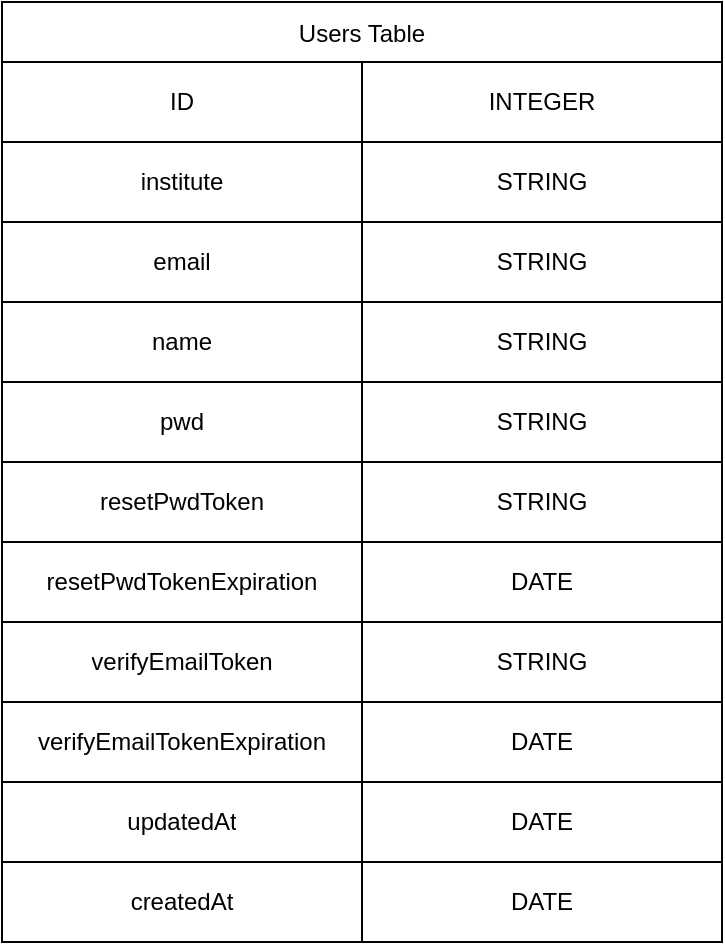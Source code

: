 <mxfile version="16.4.11" type="device"><diagram id="i1ZH4dhzYFLidMa1Wh-F" name="Página-1"><mxGraphModel dx="1007" dy="503" grid="1" gridSize="10" guides="1" tooltips="1" connect="1" arrows="1" fold="1" page="1" pageScale="1" pageWidth="827" pageHeight="1169" math="0" shadow="0"><root><mxCell id="0"/><mxCell id="1" parent="0"/><mxCell id="G7_DoSDwZmKCeKEs8nGn-178" value="Users Table" style="shape=table;startSize=30;container=1;collapsible=0;childLayout=tableLayout;fontFamily=Helvetica;fontSize=12;fontColor=default;strokeColor=default;fillColor=none;" vertex="1" parent="1"><mxGeometry x="100" y="65" width="360" height="470" as="geometry"/></mxCell><mxCell id="G7_DoSDwZmKCeKEs8nGn-179" value="" style="shape=tableRow;horizontal=0;startSize=0;swimlaneHead=0;swimlaneBody=0;top=0;left=0;bottom=0;right=0;collapsible=0;dropTarget=0;fillColor=none;points=[[0,0.5],[1,0.5]];portConstraint=eastwest;fontFamily=Helvetica;fontSize=12;fontColor=default;strokeColor=default;" vertex="1" parent="G7_DoSDwZmKCeKEs8nGn-178"><mxGeometry y="30" width="360" height="40" as="geometry"/></mxCell><mxCell id="G7_DoSDwZmKCeKEs8nGn-180" value="ID" style="shape=partialRectangle;html=1;whiteSpace=wrap;connectable=0;overflow=hidden;fillColor=none;top=0;left=0;bottom=0;right=0;pointerEvents=1;fontFamily=Helvetica;fontSize=12;fontColor=default;startSize=0;strokeColor=default;" vertex="1" parent="G7_DoSDwZmKCeKEs8nGn-179"><mxGeometry width="180" height="40" as="geometry"><mxRectangle width="180" height="40" as="alternateBounds"/></mxGeometry></mxCell><mxCell id="G7_DoSDwZmKCeKEs8nGn-181" value="INTEGER" style="shape=partialRectangle;html=1;whiteSpace=wrap;connectable=0;overflow=hidden;fillColor=none;top=0;left=0;bottom=0;right=0;pointerEvents=1;fontFamily=Helvetica;fontSize=12;fontColor=default;startSize=0;strokeColor=default;" vertex="1" parent="G7_DoSDwZmKCeKEs8nGn-179"><mxGeometry x="180" width="180" height="40" as="geometry"><mxRectangle width="180" height="40" as="alternateBounds"/></mxGeometry></mxCell><mxCell id="G7_DoSDwZmKCeKEs8nGn-182" value="" style="shape=tableRow;horizontal=0;startSize=0;swimlaneHead=0;swimlaneBody=0;top=0;left=0;bottom=0;right=0;collapsible=0;dropTarget=0;fillColor=none;points=[[0,0.5],[1,0.5]];portConstraint=eastwest;fontFamily=Helvetica;fontSize=12;fontColor=default;strokeColor=default;" vertex="1" parent="G7_DoSDwZmKCeKEs8nGn-178"><mxGeometry y="70" width="360" height="40" as="geometry"/></mxCell><mxCell id="G7_DoSDwZmKCeKEs8nGn-183" value="institute" style="shape=partialRectangle;html=1;whiteSpace=wrap;connectable=0;overflow=hidden;fillColor=none;top=0;left=0;bottom=0;right=0;pointerEvents=1;fontFamily=Helvetica;fontSize=12;fontColor=default;startSize=0;strokeColor=default;" vertex="1" parent="G7_DoSDwZmKCeKEs8nGn-182"><mxGeometry width="180" height="40" as="geometry"><mxRectangle width="180" height="40" as="alternateBounds"/></mxGeometry></mxCell><mxCell id="G7_DoSDwZmKCeKEs8nGn-184" value="STRING" style="shape=partialRectangle;html=1;whiteSpace=wrap;connectable=0;overflow=hidden;fillColor=none;top=0;left=0;bottom=0;right=0;pointerEvents=1;fontFamily=Helvetica;fontSize=12;fontColor=default;startSize=0;strokeColor=default;" vertex="1" parent="G7_DoSDwZmKCeKEs8nGn-182"><mxGeometry x="180" width="180" height="40" as="geometry"><mxRectangle width="180" height="40" as="alternateBounds"/></mxGeometry></mxCell><mxCell id="G7_DoSDwZmKCeKEs8nGn-185" value="" style="shape=tableRow;horizontal=0;startSize=0;swimlaneHead=0;swimlaneBody=0;top=0;left=0;bottom=0;right=0;collapsible=0;dropTarget=0;fillColor=none;points=[[0,0.5],[1,0.5]];portConstraint=eastwest;fontFamily=Helvetica;fontSize=12;fontColor=default;strokeColor=default;" vertex="1" parent="G7_DoSDwZmKCeKEs8nGn-178"><mxGeometry y="110" width="360" height="40" as="geometry"/></mxCell><mxCell id="G7_DoSDwZmKCeKEs8nGn-186" value="email" style="shape=partialRectangle;html=1;whiteSpace=wrap;connectable=0;overflow=hidden;fillColor=none;top=0;left=0;bottom=0;right=0;pointerEvents=1;fontFamily=Helvetica;fontSize=12;fontColor=default;startSize=0;strokeColor=default;" vertex="1" parent="G7_DoSDwZmKCeKEs8nGn-185"><mxGeometry width="180" height="40" as="geometry"><mxRectangle width="180" height="40" as="alternateBounds"/></mxGeometry></mxCell><mxCell id="G7_DoSDwZmKCeKEs8nGn-187" value="STRING" style="shape=partialRectangle;html=1;whiteSpace=wrap;connectable=0;overflow=hidden;fillColor=none;top=0;left=0;bottom=0;right=0;pointerEvents=1;fontFamily=Helvetica;fontSize=12;fontColor=default;startSize=0;strokeColor=default;" vertex="1" parent="G7_DoSDwZmKCeKEs8nGn-185"><mxGeometry x="180" width="180" height="40" as="geometry"><mxRectangle width="180" height="40" as="alternateBounds"/></mxGeometry></mxCell><mxCell id="G7_DoSDwZmKCeKEs8nGn-188" value="" style="shape=tableRow;horizontal=0;startSize=0;swimlaneHead=0;swimlaneBody=0;top=0;left=0;bottom=0;right=0;collapsible=0;dropTarget=0;fillColor=none;points=[[0,0.5],[1,0.5]];portConstraint=eastwest;fontFamily=Helvetica;fontSize=12;fontColor=default;strokeColor=default;" vertex="1" parent="G7_DoSDwZmKCeKEs8nGn-178"><mxGeometry y="150" width="360" height="40" as="geometry"/></mxCell><mxCell id="G7_DoSDwZmKCeKEs8nGn-189" value="name" style="shape=partialRectangle;html=1;whiteSpace=wrap;connectable=0;overflow=hidden;fillColor=none;top=0;left=0;bottom=0;right=0;pointerEvents=1;fontFamily=Helvetica;fontSize=12;fontColor=default;startSize=0;strokeColor=default;" vertex="1" parent="G7_DoSDwZmKCeKEs8nGn-188"><mxGeometry width="180" height="40" as="geometry"><mxRectangle width="180" height="40" as="alternateBounds"/></mxGeometry></mxCell><mxCell id="G7_DoSDwZmKCeKEs8nGn-190" value="STRING" style="shape=partialRectangle;html=1;whiteSpace=wrap;connectable=0;overflow=hidden;fillColor=none;top=0;left=0;bottom=0;right=0;pointerEvents=1;fontFamily=Helvetica;fontSize=12;fontColor=default;startSize=0;strokeColor=default;" vertex="1" parent="G7_DoSDwZmKCeKEs8nGn-188"><mxGeometry x="180" width="180" height="40" as="geometry"><mxRectangle width="180" height="40" as="alternateBounds"/></mxGeometry></mxCell><mxCell id="G7_DoSDwZmKCeKEs8nGn-191" value="" style="shape=tableRow;horizontal=0;startSize=0;swimlaneHead=0;swimlaneBody=0;top=0;left=0;bottom=0;right=0;collapsible=0;dropTarget=0;fillColor=none;points=[[0,0.5],[1,0.5]];portConstraint=eastwest;fontFamily=Helvetica;fontSize=12;fontColor=default;strokeColor=default;" vertex="1" parent="G7_DoSDwZmKCeKEs8nGn-178"><mxGeometry y="190" width="360" height="40" as="geometry"/></mxCell><mxCell id="G7_DoSDwZmKCeKEs8nGn-192" value="pwd" style="shape=partialRectangle;html=1;whiteSpace=wrap;connectable=0;overflow=hidden;fillColor=none;top=0;left=0;bottom=0;right=0;pointerEvents=1;fontFamily=Helvetica;fontSize=12;fontColor=default;startSize=0;strokeColor=default;" vertex="1" parent="G7_DoSDwZmKCeKEs8nGn-191"><mxGeometry width="180" height="40" as="geometry"><mxRectangle width="180" height="40" as="alternateBounds"/></mxGeometry></mxCell><mxCell id="G7_DoSDwZmKCeKEs8nGn-193" value="STRING" style="shape=partialRectangle;html=1;whiteSpace=wrap;connectable=0;overflow=hidden;fillColor=none;top=0;left=0;bottom=0;right=0;pointerEvents=1;fontFamily=Helvetica;fontSize=12;fontColor=default;startSize=0;strokeColor=default;" vertex="1" parent="G7_DoSDwZmKCeKEs8nGn-191"><mxGeometry x="180" width="180" height="40" as="geometry"><mxRectangle width="180" height="40" as="alternateBounds"/></mxGeometry></mxCell><mxCell id="G7_DoSDwZmKCeKEs8nGn-194" value="" style="shape=tableRow;horizontal=0;startSize=0;swimlaneHead=0;swimlaneBody=0;top=0;left=0;bottom=0;right=0;collapsible=0;dropTarget=0;fillColor=none;points=[[0,0.5],[1,0.5]];portConstraint=eastwest;fontFamily=Helvetica;fontSize=12;fontColor=default;strokeColor=default;" vertex="1" parent="G7_DoSDwZmKCeKEs8nGn-178"><mxGeometry y="230" width="360" height="40" as="geometry"/></mxCell><mxCell id="G7_DoSDwZmKCeKEs8nGn-195" value="resetPwdToken" style="shape=partialRectangle;html=1;whiteSpace=wrap;connectable=0;overflow=hidden;fillColor=none;top=0;left=0;bottom=0;right=0;pointerEvents=1;fontFamily=Helvetica;fontSize=12;fontColor=default;startSize=0;strokeColor=default;" vertex="1" parent="G7_DoSDwZmKCeKEs8nGn-194"><mxGeometry width="180" height="40" as="geometry"><mxRectangle width="180" height="40" as="alternateBounds"/></mxGeometry></mxCell><mxCell id="G7_DoSDwZmKCeKEs8nGn-196" value="STRING" style="shape=partialRectangle;html=1;whiteSpace=wrap;connectable=0;overflow=hidden;fillColor=none;top=0;left=0;bottom=0;right=0;pointerEvents=1;fontFamily=Helvetica;fontSize=12;fontColor=default;startSize=0;strokeColor=default;" vertex="1" parent="G7_DoSDwZmKCeKEs8nGn-194"><mxGeometry x="180" width="180" height="40" as="geometry"><mxRectangle width="180" height="40" as="alternateBounds"/></mxGeometry></mxCell><mxCell id="G7_DoSDwZmKCeKEs8nGn-197" value="" style="shape=tableRow;horizontal=0;startSize=0;swimlaneHead=0;swimlaneBody=0;top=0;left=0;bottom=0;right=0;collapsible=0;dropTarget=0;fillColor=none;points=[[0,0.5],[1,0.5]];portConstraint=eastwest;fontFamily=Helvetica;fontSize=12;fontColor=default;strokeColor=default;" vertex="1" parent="G7_DoSDwZmKCeKEs8nGn-178"><mxGeometry y="270" width="360" height="40" as="geometry"/></mxCell><mxCell id="G7_DoSDwZmKCeKEs8nGn-198" value="resetPwdTokenExpiration" style="shape=partialRectangle;html=1;whiteSpace=wrap;connectable=0;overflow=hidden;fillColor=none;top=0;left=0;bottom=0;right=0;pointerEvents=1;fontFamily=Helvetica;fontSize=12;fontColor=default;startSize=0;strokeColor=default;" vertex="1" parent="G7_DoSDwZmKCeKEs8nGn-197"><mxGeometry width="180" height="40" as="geometry"><mxRectangle width="180" height="40" as="alternateBounds"/></mxGeometry></mxCell><mxCell id="G7_DoSDwZmKCeKEs8nGn-199" value="DATE" style="shape=partialRectangle;html=1;whiteSpace=wrap;connectable=0;overflow=hidden;fillColor=none;top=0;left=0;bottom=0;right=0;pointerEvents=1;fontFamily=Helvetica;fontSize=12;fontColor=default;startSize=0;strokeColor=default;" vertex="1" parent="G7_DoSDwZmKCeKEs8nGn-197"><mxGeometry x="180" width="180" height="40" as="geometry"><mxRectangle width="180" height="40" as="alternateBounds"/></mxGeometry></mxCell><mxCell id="G7_DoSDwZmKCeKEs8nGn-200" value="" style="shape=tableRow;horizontal=0;startSize=0;swimlaneHead=0;swimlaneBody=0;top=0;left=0;bottom=0;right=0;collapsible=0;dropTarget=0;fillColor=none;points=[[0,0.5],[1,0.5]];portConstraint=eastwest;fontFamily=Helvetica;fontSize=12;fontColor=default;strokeColor=default;" vertex="1" parent="G7_DoSDwZmKCeKEs8nGn-178"><mxGeometry y="310" width="360" height="40" as="geometry"/></mxCell><mxCell id="G7_DoSDwZmKCeKEs8nGn-201" value="verifyEmailToken" style="shape=partialRectangle;html=1;whiteSpace=wrap;connectable=0;overflow=hidden;fillColor=none;top=0;left=0;bottom=0;right=0;pointerEvents=1;fontFamily=Helvetica;fontSize=12;fontColor=default;startSize=0;strokeColor=default;" vertex="1" parent="G7_DoSDwZmKCeKEs8nGn-200"><mxGeometry width="180" height="40" as="geometry"><mxRectangle width="180" height="40" as="alternateBounds"/></mxGeometry></mxCell><mxCell id="G7_DoSDwZmKCeKEs8nGn-202" value="STRING" style="shape=partialRectangle;html=1;whiteSpace=wrap;connectable=0;overflow=hidden;fillColor=none;top=0;left=0;bottom=0;right=0;pointerEvents=1;fontFamily=Helvetica;fontSize=12;fontColor=default;startSize=0;strokeColor=default;" vertex="1" parent="G7_DoSDwZmKCeKEs8nGn-200"><mxGeometry x="180" width="180" height="40" as="geometry"><mxRectangle width="180" height="40" as="alternateBounds"/></mxGeometry></mxCell><mxCell id="G7_DoSDwZmKCeKEs8nGn-203" value="" style="shape=tableRow;horizontal=0;startSize=0;swimlaneHead=0;swimlaneBody=0;top=0;left=0;bottom=0;right=0;collapsible=0;dropTarget=0;fillColor=none;points=[[0,0.5],[1,0.5]];portConstraint=eastwest;fontFamily=Helvetica;fontSize=12;fontColor=default;strokeColor=default;" vertex="1" parent="G7_DoSDwZmKCeKEs8nGn-178"><mxGeometry y="350" width="360" height="40" as="geometry"/></mxCell><mxCell id="G7_DoSDwZmKCeKEs8nGn-204" value="verifyEmailTokenExpiration" style="shape=partialRectangle;html=1;whiteSpace=wrap;connectable=0;overflow=hidden;fillColor=none;top=0;left=0;bottom=0;right=0;pointerEvents=1;fontFamily=Helvetica;fontSize=12;fontColor=default;startSize=0;strokeColor=default;" vertex="1" parent="G7_DoSDwZmKCeKEs8nGn-203"><mxGeometry width="180" height="40" as="geometry"><mxRectangle width="180" height="40" as="alternateBounds"/></mxGeometry></mxCell><mxCell id="G7_DoSDwZmKCeKEs8nGn-205" value="DATE" style="shape=partialRectangle;html=1;whiteSpace=wrap;connectable=0;overflow=hidden;fillColor=none;top=0;left=0;bottom=0;right=0;pointerEvents=1;fontFamily=Helvetica;fontSize=12;fontColor=default;startSize=0;strokeColor=default;" vertex="1" parent="G7_DoSDwZmKCeKEs8nGn-203"><mxGeometry x="180" width="180" height="40" as="geometry"><mxRectangle width="180" height="40" as="alternateBounds"/></mxGeometry></mxCell><mxCell id="G7_DoSDwZmKCeKEs8nGn-206" value="" style="shape=tableRow;horizontal=0;startSize=0;swimlaneHead=0;swimlaneBody=0;top=0;left=0;bottom=0;right=0;collapsible=0;dropTarget=0;fillColor=none;points=[[0,0.5],[1,0.5]];portConstraint=eastwest;fontFamily=Helvetica;fontSize=12;fontColor=default;strokeColor=default;" vertex="1" parent="G7_DoSDwZmKCeKEs8nGn-178"><mxGeometry y="390" width="360" height="40" as="geometry"/></mxCell><mxCell id="G7_DoSDwZmKCeKEs8nGn-207" value="updatedAt" style="shape=partialRectangle;html=1;whiteSpace=wrap;connectable=0;overflow=hidden;fillColor=none;top=0;left=0;bottom=0;right=0;pointerEvents=1;fontFamily=Helvetica;fontSize=12;fontColor=default;startSize=0;strokeColor=default;" vertex="1" parent="G7_DoSDwZmKCeKEs8nGn-206"><mxGeometry width="180" height="40" as="geometry"><mxRectangle width="180" height="40" as="alternateBounds"/></mxGeometry></mxCell><mxCell id="G7_DoSDwZmKCeKEs8nGn-208" value="DATE" style="shape=partialRectangle;html=1;whiteSpace=wrap;connectable=0;overflow=hidden;fillColor=none;top=0;left=0;bottom=0;right=0;pointerEvents=1;fontFamily=Helvetica;fontSize=12;fontColor=default;startSize=0;strokeColor=default;" vertex="1" parent="G7_DoSDwZmKCeKEs8nGn-206"><mxGeometry x="180" width="180" height="40" as="geometry"><mxRectangle width="180" height="40" as="alternateBounds"/></mxGeometry></mxCell><mxCell id="G7_DoSDwZmKCeKEs8nGn-209" value="" style="shape=tableRow;horizontal=0;startSize=0;swimlaneHead=0;swimlaneBody=0;top=0;left=0;bottom=0;right=0;collapsible=0;dropTarget=0;fillColor=none;points=[[0,0.5],[1,0.5]];portConstraint=eastwest;fontFamily=Helvetica;fontSize=12;fontColor=default;strokeColor=default;" vertex="1" parent="G7_DoSDwZmKCeKEs8nGn-178"><mxGeometry y="430" width="360" height="40" as="geometry"/></mxCell><mxCell id="G7_DoSDwZmKCeKEs8nGn-210" value="createdAt" style="shape=partialRectangle;html=1;whiteSpace=wrap;connectable=0;overflow=hidden;fillColor=none;top=0;left=0;bottom=0;right=0;pointerEvents=1;fontFamily=Helvetica;fontSize=12;fontColor=default;startSize=0;strokeColor=default;" vertex="1" parent="G7_DoSDwZmKCeKEs8nGn-209"><mxGeometry width="180" height="40" as="geometry"><mxRectangle width="180" height="40" as="alternateBounds"/></mxGeometry></mxCell><mxCell id="G7_DoSDwZmKCeKEs8nGn-211" value="DATE" style="shape=partialRectangle;html=1;whiteSpace=wrap;connectable=0;overflow=hidden;fillColor=none;top=0;left=0;bottom=0;right=0;pointerEvents=1;fontFamily=Helvetica;fontSize=12;fontColor=default;startSize=0;strokeColor=default;" vertex="1" parent="G7_DoSDwZmKCeKEs8nGn-209"><mxGeometry x="180" width="180" height="40" as="geometry"><mxRectangle width="180" height="40" as="alternateBounds"/></mxGeometry></mxCell></root></mxGraphModel></diagram></mxfile>